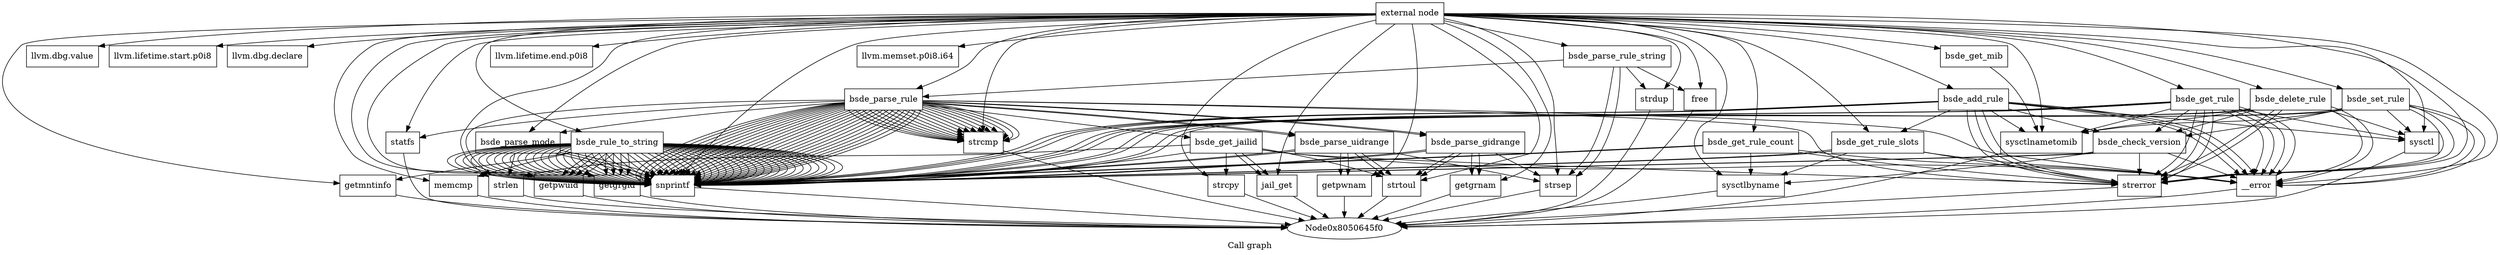 digraph "Call graph" {
	label="Call graph";

	Node0x8050645c0 [shape=record,label="{external node}"];
	Node0x8050645c0 -> Node0x805064650;
	Node0x8050645c0 -> Node0x805064890;
	Node0x8050645c0 -> Node0x8050648f0;
	Node0x8050645c0 -> Node0x805064950;
	Node0x8050645c0 -> Node0x8050646b0;
	Node0x8050645c0 -> Node0x805064710;
	Node0x8050645c0 -> Node0x805064770;
	Node0x8050645c0 -> Node0x8050647d0;
	Node0x8050645c0 -> Node0x805064830;
	Node0x8050645c0 -> Node0x8050649b0;
	Node0x8050645c0 -> Node0x805064a10;
	Node0x8050645c0 -> Node0x805064a70;
	Node0x8050645c0 -> Node0x805064ad0;
	Node0x8050645c0 -> Node0x805064dd0;
	Node0x8050645c0 -> Node0x805064b30;
	Node0x8050645c0 -> Node0x805064cb0;
	Node0x8050645c0 -> Node0x805064d10;
	Node0x8050645c0 -> Node0x805064d70;
	Node0x8050645c0 -> Node0x805064ef0;
	Node0x8050645c0 -> Node0x805064fb0;
	Node0x8050645c0 -> Node0x805065010;
	Node0x8050645c0 -> Node0x805064e30;
	Node0x8050645c0 -> Node0x805064f50;
	Node0x8050645c0 -> Node0x805064e90;
	Node0x8050645c0 -> Node0x805065070;
	Node0x8050645c0 -> Node0x8050650d0;
	Node0x8050645c0 -> Node0x805065130;
	Node0x8050645c0 -> Node0x805065190;
	Node0x8050645c0 -> Node0x8050651f0;
	Node0x8050645c0 -> Node0x805065250;
	Node0x8050645c0 -> Node0x8050652b0;
	Node0x8050645c0 -> Node0x805065310;
	Node0x8050645c0 -> Node0x805065370;
	Node0x8050645c0 -> Node0x805065430;
	Node0x8050645c0 -> Node0x805065490;
	Node0x8050645c0 -> Node0x8050654f0;
	Node0x8050645c0 -> Node0x805065550;
	Node0x805064650 [shape=record,label="{bsde_rule_to_string}"];
	Node0x805064650 -> Node0x8050646b0;
	Node0x805064650 -> Node0x8050646b0;
	Node0x805064650 -> Node0x8050646b0;
	Node0x805064650 -> Node0x805064710;
	Node0x805064650 -> Node0x8050646b0;
	Node0x805064650 -> Node0x8050646b0;
	Node0x805064650 -> Node0x805064710;
	Node0x805064650 -> Node0x8050646b0;
	Node0x805064650 -> Node0x8050646b0;
	Node0x805064650 -> Node0x8050646b0;
	Node0x805064650 -> Node0x8050646b0;
	Node0x805064650 -> Node0x805064770;
	Node0x805064650 -> Node0x8050646b0;
	Node0x805064650 -> Node0x8050646b0;
	Node0x805064650 -> Node0x805064770;
	Node0x805064650 -> Node0x8050646b0;
	Node0x805064650 -> Node0x8050646b0;
	Node0x805064650 -> Node0x8050646b0;
	Node0x805064650 -> Node0x8050646b0;
	Node0x805064650 -> Node0x8050646b0;
	Node0x805064650 -> Node0x8050646b0;
	Node0x805064650 -> Node0x8050646b0;
	Node0x805064650 -> Node0x8050646b0;
	Node0x805064650 -> Node0x805064710;
	Node0x805064650 -> Node0x8050646b0;
	Node0x805064650 -> Node0x8050646b0;
	Node0x805064650 -> Node0x805064710;
	Node0x805064650 -> Node0x8050646b0;
	Node0x805064650 -> Node0x8050646b0;
	Node0x805064650 -> Node0x8050646b0;
	Node0x805064650 -> Node0x8050646b0;
	Node0x805064650 -> Node0x805064770;
	Node0x805064650 -> Node0x8050646b0;
	Node0x805064650 -> Node0x8050646b0;
	Node0x805064650 -> Node0x805064770;
	Node0x805064650 -> Node0x8050646b0;
	Node0x805064650 -> Node0x8050646b0;
	Node0x805064650 -> Node0x8050646b0;
	Node0x805064650 -> Node0x8050646b0;
	Node0x805064650 -> Node0x8050647d0;
	Node0x805064650 -> Node0x805064830;
	Node0x805064650 -> Node0x8050646b0;
	Node0x805064650 -> Node0x8050646b0;
	Node0x805064650 -> Node0x8050646b0;
	Node0x805064650 -> Node0x8050646b0;
	Node0x805064650 -> Node0x8050646b0;
	Node0x805064650 -> Node0x8050646b0;
	Node0x805064650 -> Node0x8050646b0;
	Node0x805064650 -> Node0x8050646b0;
	Node0x805064650 -> Node0x8050646b0;
	Node0x805064650 -> Node0x8050646b0;
	Node0x805064650 -> Node0x8050646b0;
	Node0x805064650 -> Node0x8050646b0;
	Node0x805064650 -> Node0x8050646b0;
	Node0x805064650 -> Node0x8050646b0;
	Node0x805064650 -> Node0x8050646b0;
	Node0x805064650 -> Node0x8050646b0;
	Node0x805064650 -> Node0x8050646b0;
	Node0x805064650 -> Node0x8050646b0;
	Node0x805064650 -> Node0x8050646b0;
	Node0x805064890 [shape=record,label="{llvm.dbg.value}"];
	Node0x8050648f0 [shape=record,label="{llvm.lifetime.start.p0i8}"];
	Node0x805064950 [shape=record,label="{llvm.dbg.declare}"];
	Node0x8050646b0 [shape=record,label="{snprintf}"];
	Node0x8050646b0 -> Node0x8050645f0;
	Node0x805064710 [shape=record,label="{getpwuid}"];
	Node0x805064710 -> Node0x8050645f0;
	Node0x805064770 [shape=record,label="{getgrgid}"];
	Node0x805064770 -> Node0x8050645f0;
	Node0x8050647d0 [shape=record,label="{getmntinfo}"];
	Node0x8050647d0 -> Node0x8050645f0;
	Node0x805064830 [shape=record,label="{memcmp}"];
	Node0x805064830 -> Node0x8050645f0;
	Node0x8050649b0 [shape=record,label="{llvm.lifetime.end.p0i8}"];
	Node0x805064a10 [shape=record,label="{bsde_parse_mode}"];
	Node0x805064a10 -> Node0x8050646b0;
	Node0x805064a10 -> Node0x8050646b0;
	Node0x805064a10 -> Node0x8050646b0;
	Node0x805064a10 -> Node0x805064a70;
	Node0x805064a70 [shape=record,label="{strlen}"];
	Node0x805064a70 -> Node0x8050645f0;
	Node0x805064ad0 [shape=record,label="{bsde_parse_rule}"];
	Node0x805064ad0 -> Node0x8050646b0;
	Node0x805064ad0 -> Node0x805064b30;
	Node0x805064ad0 -> Node0x8050646b0;
	Node0x805064ad0 -> Node0x805064b30;
	Node0x805064ad0 -> Node0x8050646b0;
	Node0x805064ad0 -> Node0x805064b30;
	Node0x805064ad0 -> Node0x8050646b0;
	Node0x805064ad0 -> Node0x805064b30;
	Node0x805064ad0 -> Node0x805064b30;
	Node0x805064ad0 -> Node0x8050646b0;
	Node0x805064ad0 -> Node0x8050646b0;
	Node0x805064ad0 -> Node0x805064b90;
	Node0x805064ad0 -> Node0x805064b30;
	Node0x805064ad0 -> Node0x8050646b0;
	Node0x805064ad0 -> Node0x8050646b0;
	Node0x805064ad0 -> Node0x805064bf0;
	Node0x805064ad0 -> Node0x805064b30;
	Node0x805064ad0 -> Node0x8050646b0;
	Node0x805064ad0 -> Node0x8050646b0;
	Node0x805064ad0 -> Node0x805064c50;
	Node0x805064ad0 -> Node0x805064b30;
	Node0x805064ad0 -> Node0x8050646b0;
	Node0x805064ad0 -> Node0x8050646b0;
	Node0x805064ad0 -> Node0x805064b30;
	Node0x805064ad0 -> Node0x805064b30;
	Node0x805064ad0 -> Node0x8050646b0;
	Node0x805064ad0 -> Node0x8050646b0;
	Node0x805064ad0 -> Node0x805064b90;
	Node0x805064ad0 -> Node0x805064b30;
	Node0x805064ad0 -> Node0x8050646b0;
	Node0x805064ad0 -> Node0x8050646b0;
	Node0x805064ad0 -> Node0x805064bf0;
	Node0x805064ad0 -> Node0x805064b30;
	Node0x805064ad0 -> Node0x8050646b0;
	Node0x805064ad0 -> Node0x8050646b0;
	Node0x805064ad0 -> Node0x805064cb0;
	Node0x805064ad0 -> Node0x805064d10;
	Node0x805064ad0 -> Node0x805064d70;
	Node0x805064ad0 -> Node0x8050646b0;
	Node0x805064ad0 -> Node0x805064b30;
	Node0x805064ad0 -> Node0x805064b30;
	Node0x805064ad0 -> Node0x805064b30;
	Node0x805064ad0 -> Node0x805064b30;
	Node0x805064ad0 -> Node0x805064b30;
	Node0x805064ad0 -> Node0x8050646b0;
	Node0x805064ad0 -> Node0x8050646b0;
	Node0x805064ad0 -> Node0x805064a70;
	Node0x805064ad0 -> Node0x8050646b0;
	Node0x805064ad0 -> Node0x805064b30;
	Node0x805064ad0 -> Node0x8050646b0;
	Node0x805064ad0 -> Node0x8050646b0;
	Node0x805064ad0 -> Node0x805064a10;
	Node0x805064dd0 [shape=record,label="{llvm.memset.p0i8.i64}"];
	Node0x805064b30 [shape=record,label="{strcmp}"];
	Node0x805064b30 -> Node0x8050645f0;
	Node0x805064b90 [shape=record,label="{bsde_parse_uidrange}"];
	Node0x805064b90 -> Node0x805064e30;
	Node0x805064b90 -> Node0x805064e90;
	Node0x805064b90 -> Node0x805064ef0;
	Node0x805064b90 -> Node0x8050646b0;
	Node0x805064b90 -> Node0x805064e90;
	Node0x805064b90 -> Node0x805064ef0;
	Node0x805064b90 -> Node0x8050646b0;
	Node0x805064bf0 [shape=record,label="{bsde_parse_gidrange}"];
	Node0x805064bf0 -> Node0x805064e30;
	Node0x805064bf0 -> Node0x805064f50;
	Node0x805064bf0 -> Node0x805064ef0;
	Node0x805064bf0 -> Node0x8050646b0;
	Node0x805064bf0 -> Node0x805064f50;
	Node0x805064bf0 -> Node0x805064ef0;
	Node0x805064bf0 -> Node0x8050646b0;
	Node0x805064c50 [shape=record,label="{bsde_get_jailid}"];
	Node0x805064c50 -> Node0x805064ef0;
	Node0x805064c50 -> Node0x805064a70;
	Node0x805064c50 -> Node0x805064fb0;
	Node0x805064c50 -> Node0x805065010;
	Node0x805064c50 -> Node0x805064d10;
	Node0x805064c50 -> Node0x805064d70;
	Node0x805064c50 -> Node0x8050646b0;
	Node0x805064c50 -> Node0x805065010;
	Node0x805064cb0 [shape=record,label="{statfs}"];
	Node0x805064cb0 -> Node0x8050645f0;
	Node0x805064d10 [shape=record,label="{__error}"];
	Node0x805064d10 -> Node0x8050645f0;
	Node0x805064d70 [shape=record,label="{strerror}"];
	Node0x805064d70 -> Node0x8050645f0;
	Node0x805064ef0 [shape=record,label="{strtoul}"];
	Node0x805064ef0 -> Node0x8050645f0;
	Node0x805064fb0 [shape=record,label="{strcpy}"];
	Node0x805064fb0 -> Node0x8050645f0;
	Node0x805065010 [shape=record,label="{jail_get}"];
	Node0x805065010 -> Node0x8050645f0;
	Node0x805064e30 [shape=record,label="{strsep}"];
	Node0x805064e30 -> Node0x8050645f0;
	Node0x805064f50 [shape=record,label="{getgrnam}"];
	Node0x805064f50 -> Node0x8050645f0;
	Node0x805064e90 [shape=record,label="{getpwnam}"];
	Node0x805064e90 -> Node0x8050645f0;
	Node0x805065070 [shape=record,label="{bsde_parse_rule_string}"];
	Node0x805065070 -> Node0x8050650d0;
	Node0x805065070 -> Node0x805064e30;
	Node0x805065070 -> Node0x805064e30;
	Node0x805065070 -> Node0x805064ad0;
	Node0x805065070 -> Node0x805065130;
	Node0x8050650d0 [shape=record,label="{strdup}"];
	Node0x8050650d0 -> Node0x8050645f0;
	Node0x805065130 [shape=record,label="{free}"];
	Node0x805065130 -> Node0x8050645f0;
	Node0x805065190 [shape=record,label="{bsde_get_mib}"];
	Node0x805065190 -> Node0x8050651f0;
	Node0x8050651f0 [shape=record,label="{sysctlnametomib}"];
	Node0x8050651f0 -> Node0x8050645f0;
	Node0x805065250 [shape=record,label="{bsde_get_rule_count}"];
	Node0x805065250 -> Node0x8050652b0;
	Node0x805065250 -> Node0x805064d10;
	Node0x805065250 -> Node0x805064d70;
	Node0x805065250 -> Node0x8050646b0;
	Node0x805065250 -> Node0x8050646b0;
	Node0x8050652b0 [shape=record,label="{sysctlbyname}"];
	Node0x8050652b0 -> Node0x8050645f0;
	Node0x805065310 [shape=record,label="{bsde_get_rule_slots}"];
	Node0x805065310 -> Node0x8050652b0;
	Node0x805065310 -> Node0x805064d10;
	Node0x805065310 -> Node0x805064d70;
	Node0x805065310 -> Node0x8050646b0;
	Node0x805065310 -> Node0x8050646b0;
	Node0x805065370 [shape=record,label="{bsde_get_rule}"];
	Node0x805065370 -> Node0x8050653d0;
	Node0x805065370 -> Node0x8050651f0;
	Node0x805065370 -> Node0x805064d10;
	Node0x805065370 -> Node0x805064d70;
	Node0x805065370 -> Node0x8050646b0;
	Node0x805065370 -> Node0x805065430;
	Node0x805065370 -> Node0x805064d10;
	Node0x805065370 -> Node0x805064d10;
	Node0x805065370 -> Node0x805064d70;
	Node0x805065370 -> Node0x8050646b0;
	Node0x805065370 -> Node0x805064d10;
	Node0x805065370 -> Node0x805064d70;
	Node0x805065370 -> Node0x8050646b0;
	Node0x8050653d0 [shape=record,label="{bsde_check_version}"];
	Node0x8050653d0 -> Node0x8050652b0;
	Node0x8050653d0 -> Node0x805064d10;
	Node0x8050653d0 -> Node0x805064d70;
	Node0x8050653d0 -> Node0x8050646b0;
	Node0x8050653d0 -> Node0x8050646b0;
	Node0x805065430 [shape=record,label="{sysctl}"];
	Node0x805065430 -> Node0x8050645f0;
	Node0x805065490 [shape=record,label="{bsde_delete_rule}"];
	Node0x805065490 -> Node0x8050653d0;
	Node0x805065490 -> Node0x8050651f0;
	Node0x805065490 -> Node0x805064d10;
	Node0x805065490 -> Node0x805064d70;
	Node0x805065490 -> Node0x8050646b0;
	Node0x805065490 -> Node0x805065430;
	Node0x805065490 -> Node0x805064d10;
	Node0x805065490 -> Node0x805064d70;
	Node0x805065490 -> Node0x8050646b0;
	Node0x8050654f0 [shape=record,label="{bsde_set_rule}"];
	Node0x8050654f0 -> Node0x8050653d0;
	Node0x8050654f0 -> Node0x8050651f0;
	Node0x8050654f0 -> Node0x805064d10;
	Node0x8050654f0 -> Node0x805064d70;
	Node0x8050654f0 -> Node0x8050646b0;
	Node0x8050654f0 -> Node0x805065430;
	Node0x8050654f0 -> Node0x805064d10;
	Node0x8050654f0 -> Node0x805064d70;
	Node0x8050654f0 -> Node0x8050646b0;
	Node0x805065550 [shape=record,label="{bsde_add_rule}"];
	Node0x805065550 -> Node0x8050653d0;
	Node0x805065550 -> Node0x8050651f0;
	Node0x805065550 -> Node0x805064d10;
	Node0x805065550 -> Node0x805064d70;
	Node0x805065550 -> Node0x8050646b0;
	Node0x805065550 -> Node0x805065310;
	Node0x805065550 -> Node0x805064d10;
	Node0x805065550 -> Node0x805064d70;
	Node0x805065550 -> Node0x8050646b0;
	Node0x805065550 -> Node0x805065430;
	Node0x805065550 -> Node0x805064d10;
	Node0x805065550 -> Node0x805064d70;
	Node0x805065550 -> Node0x8050646b0;
}
